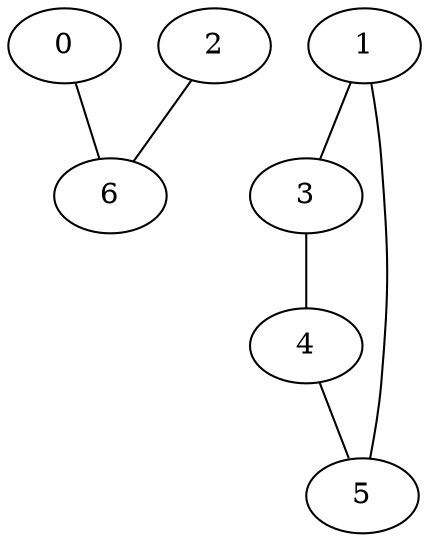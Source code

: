 graph "sampletest150-mod3_image9.bmp" {
	0	 [type=endpoint,
		x=92,
		y=84];
	6	 [type=corner,
		x=69,
		y=438];
	0 -- 6	 [angle0="-1.51",
		frequency=1,
		type0=line];
	1	 [type=corner,
		x=533,
		y=532];
	3	 [type=corner,
		x=543,
		y="-20"];
	1 -- 3	 [angle0="-1.55",
		frequency=1,
		type0=line];
	5	 [type=corner,
		x="-18",
		y=519];
	1 -- 5	 [angle0=".02",
		frequency=1,
		type0=line];
	2	 [type=endpoint,
		x=446,
		y=445];
	2 -- 6	 [angle0=".02",
		frequency=1,
		type0=line];
	4	 [type=corner,
		x="-7",
		y="-24"];
	3 -- 4	 [angle0=".01",
		frequency=1,
		type0=line];
	4 -- 5	 [angle0="-1.55",
		frequency=1,
		type0=line];
}
